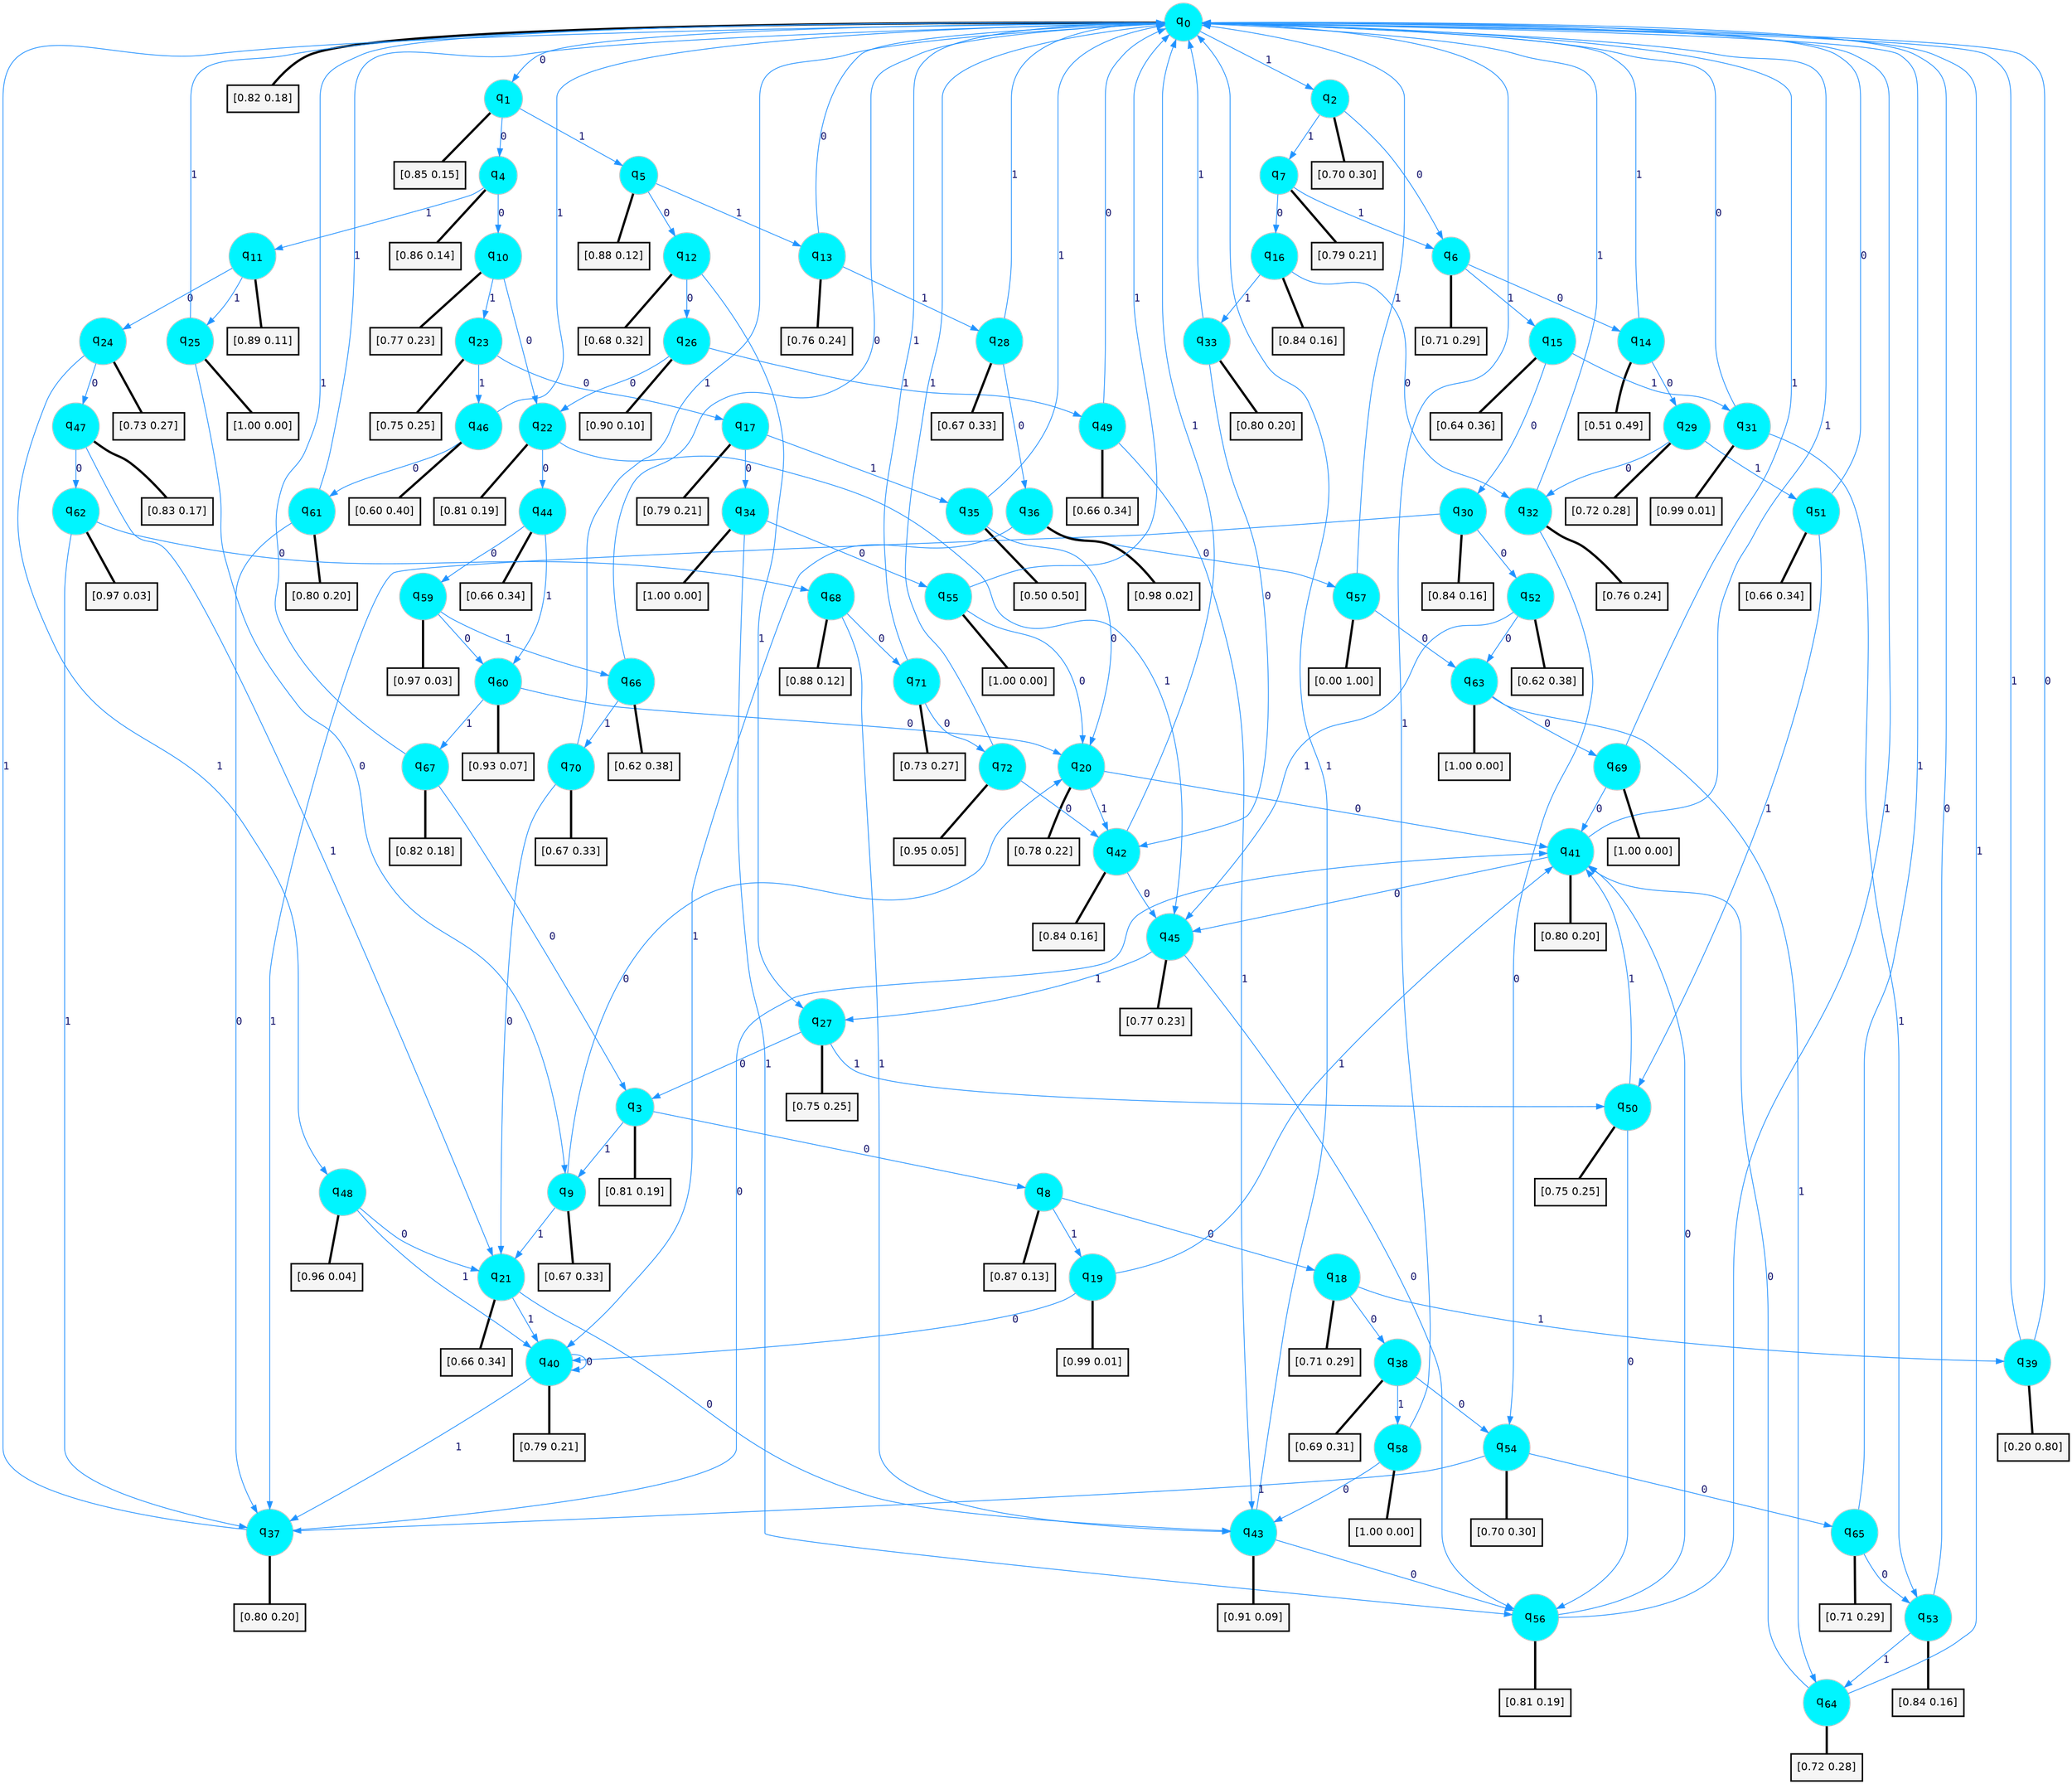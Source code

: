 digraph G {
graph [
bgcolor=transparent, dpi=300, rankdir=TD, size="40,25"];
node [
color=gray, fillcolor=turquoise1, fontcolor=black, fontname=Helvetica, fontsize=16, fontweight=bold, shape=circle, style=filled];
edge [
arrowsize=1, color=dodgerblue1, fontcolor=midnightblue, fontname=courier, fontweight=bold, penwidth=1, style=solid, weight=20];
0[label=<q<SUB>0</SUB>>];
1[label=<q<SUB>1</SUB>>];
2[label=<q<SUB>2</SUB>>];
3[label=<q<SUB>3</SUB>>];
4[label=<q<SUB>4</SUB>>];
5[label=<q<SUB>5</SUB>>];
6[label=<q<SUB>6</SUB>>];
7[label=<q<SUB>7</SUB>>];
8[label=<q<SUB>8</SUB>>];
9[label=<q<SUB>9</SUB>>];
10[label=<q<SUB>10</SUB>>];
11[label=<q<SUB>11</SUB>>];
12[label=<q<SUB>12</SUB>>];
13[label=<q<SUB>13</SUB>>];
14[label=<q<SUB>14</SUB>>];
15[label=<q<SUB>15</SUB>>];
16[label=<q<SUB>16</SUB>>];
17[label=<q<SUB>17</SUB>>];
18[label=<q<SUB>18</SUB>>];
19[label=<q<SUB>19</SUB>>];
20[label=<q<SUB>20</SUB>>];
21[label=<q<SUB>21</SUB>>];
22[label=<q<SUB>22</SUB>>];
23[label=<q<SUB>23</SUB>>];
24[label=<q<SUB>24</SUB>>];
25[label=<q<SUB>25</SUB>>];
26[label=<q<SUB>26</SUB>>];
27[label=<q<SUB>27</SUB>>];
28[label=<q<SUB>28</SUB>>];
29[label=<q<SUB>29</SUB>>];
30[label=<q<SUB>30</SUB>>];
31[label=<q<SUB>31</SUB>>];
32[label=<q<SUB>32</SUB>>];
33[label=<q<SUB>33</SUB>>];
34[label=<q<SUB>34</SUB>>];
35[label=<q<SUB>35</SUB>>];
36[label=<q<SUB>36</SUB>>];
37[label=<q<SUB>37</SUB>>];
38[label=<q<SUB>38</SUB>>];
39[label=<q<SUB>39</SUB>>];
40[label=<q<SUB>40</SUB>>];
41[label=<q<SUB>41</SUB>>];
42[label=<q<SUB>42</SUB>>];
43[label=<q<SUB>43</SUB>>];
44[label=<q<SUB>44</SUB>>];
45[label=<q<SUB>45</SUB>>];
46[label=<q<SUB>46</SUB>>];
47[label=<q<SUB>47</SUB>>];
48[label=<q<SUB>48</SUB>>];
49[label=<q<SUB>49</SUB>>];
50[label=<q<SUB>50</SUB>>];
51[label=<q<SUB>51</SUB>>];
52[label=<q<SUB>52</SUB>>];
53[label=<q<SUB>53</SUB>>];
54[label=<q<SUB>54</SUB>>];
55[label=<q<SUB>55</SUB>>];
56[label=<q<SUB>56</SUB>>];
57[label=<q<SUB>57</SUB>>];
58[label=<q<SUB>58</SUB>>];
59[label=<q<SUB>59</SUB>>];
60[label=<q<SUB>60</SUB>>];
61[label=<q<SUB>61</SUB>>];
62[label=<q<SUB>62</SUB>>];
63[label=<q<SUB>63</SUB>>];
64[label=<q<SUB>64</SUB>>];
65[label=<q<SUB>65</SUB>>];
66[label=<q<SUB>66</SUB>>];
67[label=<q<SUB>67</SUB>>];
68[label=<q<SUB>68</SUB>>];
69[label=<q<SUB>69</SUB>>];
70[label=<q<SUB>70</SUB>>];
71[label=<q<SUB>71</SUB>>];
72[label=<q<SUB>72</SUB>>];
73[label="[0.82 0.18]", shape=box,fontcolor=black, fontname=Helvetica, fontsize=14, penwidth=2, fillcolor=whitesmoke,color=black];
74[label="[0.85 0.15]", shape=box,fontcolor=black, fontname=Helvetica, fontsize=14, penwidth=2, fillcolor=whitesmoke,color=black];
75[label="[0.70 0.30]", shape=box,fontcolor=black, fontname=Helvetica, fontsize=14, penwidth=2, fillcolor=whitesmoke,color=black];
76[label="[0.81 0.19]", shape=box,fontcolor=black, fontname=Helvetica, fontsize=14, penwidth=2, fillcolor=whitesmoke,color=black];
77[label="[0.86 0.14]", shape=box,fontcolor=black, fontname=Helvetica, fontsize=14, penwidth=2, fillcolor=whitesmoke,color=black];
78[label="[0.88 0.12]", shape=box,fontcolor=black, fontname=Helvetica, fontsize=14, penwidth=2, fillcolor=whitesmoke,color=black];
79[label="[0.71 0.29]", shape=box,fontcolor=black, fontname=Helvetica, fontsize=14, penwidth=2, fillcolor=whitesmoke,color=black];
80[label="[0.79 0.21]", shape=box,fontcolor=black, fontname=Helvetica, fontsize=14, penwidth=2, fillcolor=whitesmoke,color=black];
81[label="[0.87 0.13]", shape=box,fontcolor=black, fontname=Helvetica, fontsize=14, penwidth=2, fillcolor=whitesmoke,color=black];
82[label="[0.67 0.33]", shape=box,fontcolor=black, fontname=Helvetica, fontsize=14, penwidth=2, fillcolor=whitesmoke,color=black];
83[label="[0.77 0.23]", shape=box,fontcolor=black, fontname=Helvetica, fontsize=14, penwidth=2, fillcolor=whitesmoke,color=black];
84[label="[0.89 0.11]", shape=box,fontcolor=black, fontname=Helvetica, fontsize=14, penwidth=2, fillcolor=whitesmoke,color=black];
85[label="[0.68 0.32]", shape=box,fontcolor=black, fontname=Helvetica, fontsize=14, penwidth=2, fillcolor=whitesmoke,color=black];
86[label="[0.76 0.24]", shape=box,fontcolor=black, fontname=Helvetica, fontsize=14, penwidth=2, fillcolor=whitesmoke,color=black];
87[label="[0.51 0.49]", shape=box,fontcolor=black, fontname=Helvetica, fontsize=14, penwidth=2, fillcolor=whitesmoke,color=black];
88[label="[0.64 0.36]", shape=box,fontcolor=black, fontname=Helvetica, fontsize=14, penwidth=2, fillcolor=whitesmoke,color=black];
89[label="[0.84 0.16]", shape=box,fontcolor=black, fontname=Helvetica, fontsize=14, penwidth=2, fillcolor=whitesmoke,color=black];
90[label="[0.79 0.21]", shape=box,fontcolor=black, fontname=Helvetica, fontsize=14, penwidth=2, fillcolor=whitesmoke,color=black];
91[label="[0.71 0.29]", shape=box,fontcolor=black, fontname=Helvetica, fontsize=14, penwidth=2, fillcolor=whitesmoke,color=black];
92[label="[0.99 0.01]", shape=box,fontcolor=black, fontname=Helvetica, fontsize=14, penwidth=2, fillcolor=whitesmoke,color=black];
93[label="[0.78 0.22]", shape=box,fontcolor=black, fontname=Helvetica, fontsize=14, penwidth=2, fillcolor=whitesmoke,color=black];
94[label="[0.66 0.34]", shape=box,fontcolor=black, fontname=Helvetica, fontsize=14, penwidth=2, fillcolor=whitesmoke,color=black];
95[label="[0.81 0.19]", shape=box,fontcolor=black, fontname=Helvetica, fontsize=14, penwidth=2, fillcolor=whitesmoke,color=black];
96[label="[0.75 0.25]", shape=box,fontcolor=black, fontname=Helvetica, fontsize=14, penwidth=2, fillcolor=whitesmoke,color=black];
97[label="[0.73 0.27]", shape=box,fontcolor=black, fontname=Helvetica, fontsize=14, penwidth=2, fillcolor=whitesmoke,color=black];
98[label="[1.00 0.00]", shape=box,fontcolor=black, fontname=Helvetica, fontsize=14, penwidth=2, fillcolor=whitesmoke,color=black];
99[label="[0.90 0.10]", shape=box,fontcolor=black, fontname=Helvetica, fontsize=14, penwidth=2, fillcolor=whitesmoke,color=black];
100[label="[0.75 0.25]", shape=box,fontcolor=black, fontname=Helvetica, fontsize=14, penwidth=2, fillcolor=whitesmoke,color=black];
101[label="[0.67 0.33]", shape=box,fontcolor=black, fontname=Helvetica, fontsize=14, penwidth=2, fillcolor=whitesmoke,color=black];
102[label="[0.72 0.28]", shape=box,fontcolor=black, fontname=Helvetica, fontsize=14, penwidth=2, fillcolor=whitesmoke,color=black];
103[label="[0.84 0.16]", shape=box,fontcolor=black, fontname=Helvetica, fontsize=14, penwidth=2, fillcolor=whitesmoke,color=black];
104[label="[0.99 0.01]", shape=box,fontcolor=black, fontname=Helvetica, fontsize=14, penwidth=2, fillcolor=whitesmoke,color=black];
105[label="[0.76 0.24]", shape=box,fontcolor=black, fontname=Helvetica, fontsize=14, penwidth=2, fillcolor=whitesmoke,color=black];
106[label="[0.80 0.20]", shape=box,fontcolor=black, fontname=Helvetica, fontsize=14, penwidth=2, fillcolor=whitesmoke,color=black];
107[label="[1.00 0.00]", shape=box,fontcolor=black, fontname=Helvetica, fontsize=14, penwidth=2, fillcolor=whitesmoke,color=black];
108[label="[0.50 0.50]", shape=box,fontcolor=black, fontname=Helvetica, fontsize=14, penwidth=2, fillcolor=whitesmoke,color=black];
109[label="[0.98 0.02]", shape=box,fontcolor=black, fontname=Helvetica, fontsize=14, penwidth=2, fillcolor=whitesmoke,color=black];
110[label="[0.80 0.20]", shape=box,fontcolor=black, fontname=Helvetica, fontsize=14, penwidth=2, fillcolor=whitesmoke,color=black];
111[label="[0.69 0.31]", shape=box,fontcolor=black, fontname=Helvetica, fontsize=14, penwidth=2, fillcolor=whitesmoke,color=black];
112[label="[0.20 0.80]", shape=box,fontcolor=black, fontname=Helvetica, fontsize=14, penwidth=2, fillcolor=whitesmoke,color=black];
113[label="[0.79 0.21]", shape=box,fontcolor=black, fontname=Helvetica, fontsize=14, penwidth=2, fillcolor=whitesmoke,color=black];
114[label="[0.80 0.20]", shape=box,fontcolor=black, fontname=Helvetica, fontsize=14, penwidth=2, fillcolor=whitesmoke,color=black];
115[label="[0.84 0.16]", shape=box,fontcolor=black, fontname=Helvetica, fontsize=14, penwidth=2, fillcolor=whitesmoke,color=black];
116[label="[0.91 0.09]", shape=box,fontcolor=black, fontname=Helvetica, fontsize=14, penwidth=2, fillcolor=whitesmoke,color=black];
117[label="[0.66 0.34]", shape=box,fontcolor=black, fontname=Helvetica, fontsize=14, penwidth=2, fillcolor=whitesmoke,color=black];
118[label="[0.77 0.23]", shape=box,fontcolor=black, fontname=Helvetica, fontsize=14, penwidth=2, fillcolor=whitesmoke,color=black];
119[label="[0.60 0.40]", shape=box,fontcolor=black, fontname=Helvetica, fontsize=14, penwidth=2, fillcolor=whitesmoke,color=black];
120[label="[0.83 0.17]", shape=box,fontcolor=black, fontname=Helvetica, fontsize=14, penwidth=2, fillcolor=whitesmoke,color=black];
121[label="[0.96 0.04]", shape=box,fontcolor=black, fontname=Helvetica, fontsize=14, penwidth=2, fillcolor=whitesmoke,color=black];
122[label="[0.66 0.34]", shape=box,fontcolor=black, fontname=Helvetica, fontsize=14, penwidth=2, fillcolor=whitesmoke,color=black];
123[label="[0.75 0.25]", shape=box,fontcolor=black, fontname=Helvetica, fontsize=14, penwidth=2, fillcolor=whitesmoke,color=black];
124[label="[0.66 0.34]", shape=box,fontcolor=black, fontname=Helvetica, fontsize=14, penwidth=2, fillcolor=whitesmoke,color=black];
125[label="[0.62 0.38]", shape=box,fontcolor=black, fontname=Helvetica, fontsize=14, penwidth=2, fillcolor=whitesmoke,color=black];
126[label="[0.84 0.16]", shape=box,fontcolor=black, fontname=Helvetica, fontsize=14, penwidth=2, fillcolor=whitesmoke,color=black];
127[label="[0.70 0.30]", shape=box,fontcolor=black, fontname=Helvetica, fontsize=14, penwidth=2, fillcolor=whitesmoke,color=black];
128[label="[1.00 0.00]", shape=box,fontcolor=black, fontname=Helvetica, fontsize=14, penwidth=2, fillcolor=whitesmoke,color=black];
129[label="[0.81 0.19]", shape=box,fontcolor=black, fontname=Helvetica, fontsize=14, penwidth=2, fillcolor=whitesmoke,color=black];
130[label="[0.00 1.00]", shape=box,fontcolor=black, fontname=Helvetica, fontsize=14, penwidth=2, fillcolor=whitesmoke,color=black];
131[label="[1.00 0.00]", shape=box,fontcolor=black, fontname=Helvetica, fontsize=14, penwidth=2, fillcolor=whitesmoke,color=black];
132[label="[0.97 0.03]", shape=box,fontcolor=black, fontname=Helvetica, fontsize=14, penwidth=2, fillcolor=whitesmoke,color=black];
133[label="[0.93 0.07]", shape=box,fontcolor=black, fontname=Helvetica, fontsize=14, penwidth=2, fillcolor=whitesmoke,color=black];
134[label="[0.80 0.20]", shape=box,fontcolor=black, fontname=Helvetica, fontsize=14, penwidth=2, fillcolor=whitesmoke,color=black];
135[label="[0.97 0.03]", shape=box,fontcolor=black, fontname=Helvetica, fontsize=14, penwidth=2, fillcolor=whitesmoke,color=black];
136[label="[1.00 0.00]", shape=box,fontcolor=black, fontname=Helvetica, fontsize=14, penwidth=2, fillcolor=whitesmoke,color=black];
137[label="[0.72 0.28]", shape=box,fontcolor=black, fontname=Helvetica, fontsize=14, penwidth=2, fillcolor=whitesmoke,color=black];
138[label="[0.71 0.29]", shape=box,fontcolor=black, fontname=Helvetica, fontsize=14, penwidth=2, fillcolor=whitesmoke,color=black];
139[label="[0.62 0.38]", shape=box,fontcolor=black, fontname=Helvetica, fontsize=14, penwidth=2, fillcolor=whitesmoke,color=black];
140[label="[0.82 0.18]", shape=box,fontcolor=black, fontname=Helvetica, fontsize=14, penwidth=2, fillcolor=whitesmoke,color=black];
141[label="[0.88 0.12]", shape=box,fontcolor=black, fontname=Helvetica, fontsize=14, penwidth=2, fillcolor=whitesmoke,color=black];
142[label="[1.00 0.00]", shape=box,fontcolor=black, fontname=Helvetica, fontsize=14, penwidth=2, fillcolor=whitesmoke,color=black];
143[label="[0.67 0.33]", shape=box,fontcolor=black, fontname=Helvetica, fontsize=14, penwidth=2, fillcolor=whitesmoke,color=black];
144[label="[0.73 0.27]", shape=box,fontcolor=black, fontname=Helvetica, fontsize=14, penwidth=2, fillcolor=whitesmoke,color=black];
145[label="[0.95 0.05]", shape=box,fontcolor=black, fontname=Helvetica, fontsize=14, penwidth=2, fillcolor=whitesmoke,color=black];
0->1 [label=0];
0->2 [label=1];
0->73 [arrowhead=none, penwidth=3,color=black];
1->4 [label=0];
1->5 [label=1];
1->74 [arrowhead=none, penwidth=3,color=black];
2->6 [label=0];
2->7 [label=1];
2->75 [arrowhead=none, penwidth=3,color=black];
3->8 [label=0];
3->9 [label=1];
3->76 [arrowhead=none, penwidth=3,color=black];
4->10 [label=0];
4->11 [label=1];
4->77 [arrowhead=none, penwidth=3,color=black];
5->12 [label=0];
5->13 [label=1];
5->78 [arrowhead=none, penwidth=3,color=black];
6->14 [label=0];
6->15 [label=1];
6->79 [arrowhead=none, penwidth=3,color=black];
7->16 [label=0];
7->6 [label=1];
7->80 [arrowhead=none, penwidth=3,color=black];
8->18 [label=0];
8->19 [label=1];
8->81 [arrowhead=none, penwidth=3,color=black];
9->20 [label=0];
9->21 [label=1];
9->82 [arrowhead=none, penwidth=3,color=black];
10->22 [label=0];
10->23 [label=1];
10->83 [arrowhead=none, penwidth=3,color=black];
11->24 [label=0];
11->25 [label=1];
11->84 [arrowhead=none, penwidth=3,color=black];
12->26 [label=0];
12->27 [label=1];
12->85 [arrowhead=none, penwidth=3,color=black];
13->0 [label=0];
13->28 [label=1];
13->86 [arrowhead=none, penwidth=3,color=black];
14->29 [label=0];
14->0 [label=1];
14->87 [arrowhead=none, penwidth=3,color=black];
15->30 [label=0];
15->31 [label=1];
15->88 [arrowhead=none, penwidth=3,color=black];
16->32 [label=0];
16->33 [label=1];
16->89 [arrowhead=none, penwidth=3,color=black];
17->34 [label=0];
17->35 [label=1];
17->90 [arrowhead=none, penwidth=3,color=black];
18->38 [label=0];
18->39 [label=1];
18->91 [arrowhead=none, penwidth=3,color=black];
19->40 [label=0];
19->41 [label=1];
19->92 [arrowhead=none, penwidth=3,color=black];
20->41 [label=0];
20->42 [label=1];
20->93 [arrowhead=none, penwidth=3,color=black];
21->43 [label=0];
21->40 [label=1];
21->94 [arrowhead=none, penwidth=3,color=black];
22->44 [label=0];
22->45 [label=1];
22->95 [arrowhead=none, penwidth=3,color=black];
23->17 [label=0];
23->46 [label=1];
23->96 [arrowhead=none, penwidth=3,color=black];
24->47 [label=0];
24->48 [label=1];
24->97 [arrowhead=none, penwidth=3,color=black];
25->9 [label=0];
25->0 [label=1];
25->98 [arrowhead=none, penwidth=3,color=black];
26->22 [label=0];
26->49 [label=1];
26->99 [arrowhead=none, penwidth=3,color=black];
27->3 [label=0];
27->50 [label=1];
27->100 [arrowhead=none, penwidth=3,color=black];
28->36 [label=0];
28->0 [label=1];
28->101 [arrowhead=none, penwidth=3,color=black];
29->32 [label=0];
29->51 [label=1];
29->102 [arrowhead=none, penwidth=3,color=black];
30->52 [label=0];
30->37 [label=1];
30->103 [arrowhead=none, penwidth=3,color=black];
31->0 [label=0];
31->53 [label=1];
31->104 [arrowhead=none, penwidth=3,color=black];
32->54 [label=0];
32->0 [label=1];
32->105 [arrowhead=none, penwidth=3,color=black];
33->42 [label=0];
33->0 [label=1];
33->106 [arrowhead=none, penwidth=3,color=black];
34->55 [label=0];
34->56 [label=1];
34->107 [arrowhead=none, penwidth=3,color=black];
35->20 [label=0];
35->0 [label=1];
35->108 [arrowhead=none, penwidth=3,color=black];
36->57 [label=0];
36->40 [label=1];
36->109 [arrowhead=none, penwidth=3,color=black];
37->41 [label=0];
37->0 [label=1];
37->110 [arrowhead=none, penwidth=3,color=black];
38->54 [label=0];
38->58 [label=1];
38->111 [arrowhead=none, penwidth=3,color=black];
39->0 [label=0];
39->0 [label=1];
39->112 [arrowhead=none, penwidth=3,color=black];
40->40 [label=0];
40->37 [label=1];
40->113 [arrowhead=none, penwidth=3,color=black];
41->45 [label=0];
41->0 [label=1];
41->114 [arrowhead=none, penwidth=3,color=black];
42->45 [label=0];
42->0 [label=1];
42->115 [arrowhead=none, penwidth=3,color=black];
43->56 [label=0];
43->0 [label=1];
43->116 [arrowhead=none, penwidth=3,color=black];
44->59 [label=0];
44->60 [label=1];
44->117 [arrowhead=none, penwidth=3,color=black];
45->56 [label=0];
45->27 [label=1];
45->118 [arrowhead=none, penwidth=3,color=black];
46->61 [label=0];
46->0 [label=1];
46->119 [arrowhead=none, penwidth=3,color=black];
47->62 [label=0];
47->21 [label=1];
47->120 [arrowhead=none, penwidth=3,color=black];
48->21 [label=0];
48->40 [label=1];
48->121 [arrowhead=none, penwidth=3,color=black];
49->0 [label=0];
49->43 [label=1];
49->122 [arrowhead=none, penwidth=3,color=black];
50->56 [label=0];
50->41 [label=1];
50->123 [arrowhead=none, penwidth=3,color=black];
51->0 [label=0];
51->50 [label=1];
51->124 [arrowhead=none, penwidth=3,color=black];
52->63 [label=0];
52->45 [label=1];
52->125 [arrowhead=none, penwidth=3,color=black];
53->0 [label=0];
53->64 [label=1];
53->126 [arrowhead=none, penwidth=3,color=black];
54->65 [label=0];
54->37 [label=1];
54->127 [arrowhead=none, penwidth=3,color=black];
55->20 [label=0];
55->0 [label=1];
55->128 [arrowhead=none, penwidth=3,color=black];
56->41 [label=0];
56->0 [label=1];
56->129 [arrowhead=none, penwidth=3,color=black];
57->63 [label=0];
57->0 [label=1];
57->130 [arrowhead=none, penwidth=3,color=black];
58->43 [label=0];
58->0 [label=1];
58->131 [arrowhead=none, penwidth=3,color=black];
59->60 [label=0];
59->66 [label=1];
59->132 [arrowhead=none, penwidth=3,color=black];
60->20 [label=0];
60->67 [label=1];
60->133 [arrowhead=none, penwidth=3,color=black];
61->37 [label=0];
61->0 [label=1];
61->134 [arrowhead=none, penwidth=3,color=black];
62->68 [label=0];
62->37 [label=1];
62->135 [arrowhead=none, penwidth=3,color=black];
63->69 [label=0];
63->64 [label=1];
63->136 [arrowhead=none, penwidth=3,color=black];
64->41 [label=0];
64->0 [label=1];
64->137 [arrowhead=none, penwidth=3,color=black];
65->53 [label=0];
65->0 [label=1];
65->138 [arrowhead=none, penwidth=3,color=black];
66->0 [label=0];
66->70 [label=1];
66->139 [arrowhead=none, penwidth=3,color=black];
67->3 [label=0];
67->0 [label=1];
67->140 [arrowhead=none, penwidth=3,color=black];
68->71 [label=0];
68->43 [label=1];
68->141 [arrowhead=none, penwidth=3,color=black];
69->41 [label=0];
69->0 [label=1];
69->142 [arrowhead=none, penwidth=3,color=black];
70->21 [label=0];
70->0 [label=1];
70->143 [arrowhead=none, penwidth=3,color=black];
71->72 [label=0];
71->0 [label=1];
71->144 [arrowhead=none, penwidth=3,color=black];
72->42 [label=0];
72->0 [label=1];
72->145 [arrowhead=none, penwidth=3,color=black];
}
